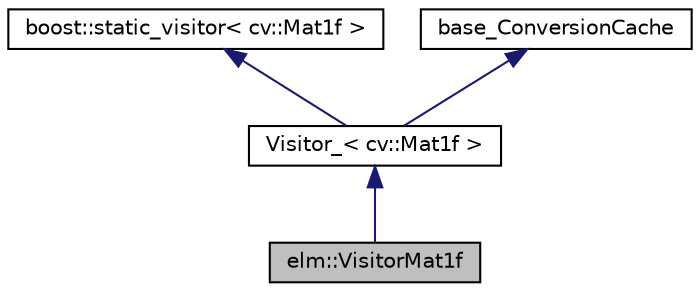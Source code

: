 digraph G
{
  edge [fontname="Helvetica",fontsize="10",labelfontname="Helvetica",labelfontsize="10"];
  node [fontname="Helvetica",fontsize="10",shape=record];
  Node1 [label="elm::VisitorMat1f",height=0.2,width=0.4,color="black", fillcolor="grey75", style="filled" fontcolor="black"];
  Node2 -> Node1 [dir="back",color="midnightblue",fontsize="10",style="solid",fontname="Helvetica"];
  Node2 [label="Visitor_\< cv::Mat1f \>",height=0.2,width=0.4,color="black", fillcolor="white", style="filled",URL="$classVisitor__.html"];
  Node3 -> Node2 [dir="back",color="midnightblue",fontsize="10",style="solid",fontname="Helvetica"];
  Node3 [label="boost::static_visitor\< cv::Mat1f \>",height=0.2,width=0.4,color="black", fillcolor="white", style="filled",URL="$classboost_1_1static__visitor.html"];
  Node4 -> Node2 [dir="back",color="midnightblue",fontsize="10",style="solid",fontname="Helvetica"];
  Node4 [label="base_ConversionCache",height=0.2,width=0.4,color="black", fillcolor="white", style="filled",URL="$classbase__ConversionCache.html",tooltip="base class for caching heavy data type conversions"];
}

